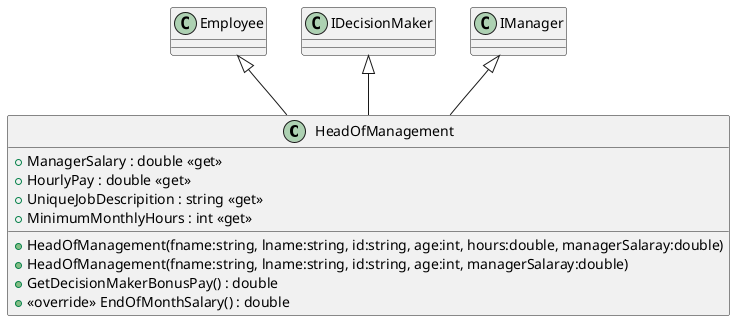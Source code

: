 @startuml
class HeadOfManagement {
    + ManagerSalary : double <<get>>
    + HourlyPay : double <<get>>
    + UniqueJobDescripition : string <<get>>
    + MinimumMonthlyHours : int <<get>>
    + HeadOfManagement(fname:string, lname:string, id:string, age:int, hours:double, managerSalaray:double)
    + HeadOfManagement(fname:string, lname:string, id:string, age:int, managerSalaray:double)
    + GetDecisionMakerBonusPay() : double
    + <<override>> EndOfMonthSalary() : double
}
Employee <|-- HeadOfManagement
IDecisionMaker <|-- HeadOfManagement
IManager <|-- HeadOfManagement
@enduml
